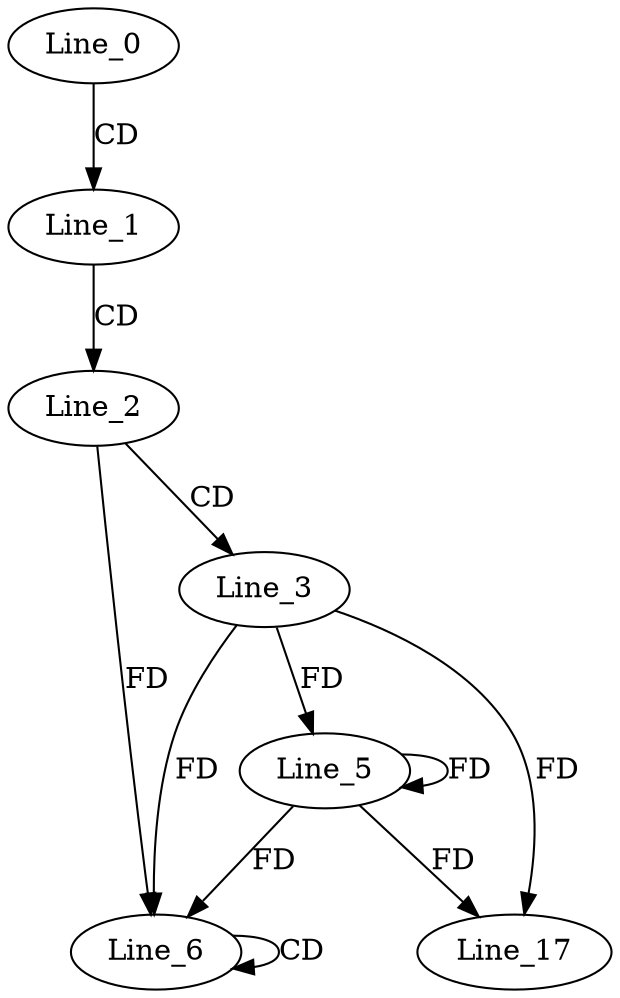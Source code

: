 digraph G {
  Line_0;
  Line_1;
  Line_2;
  Line_3;
  Line_5;
  Line_5;
  Line_6;
  Line_6;
  Line_17;
  Line_0 -> Line_1 [ label="CD" ];
  Line_1 -> Line_2 [ label="CD" ];
  Line_2 -> Line_3 [ label="CD" ];
  Line_3 -> Line_5 [ label="FD" ];
  Line_5 -> Line_5 [ label="FD" ];
  Line_6 -> Line_6 [ label="CD" ];
  Line_3 -> Line_6 [ label="FD" ];
  Line_5 -> Line_6 [ label="FD" ];
  Line_2 -> Line_6 [ label="FD" ];
  Line_3 -> Line_17 [ label="FD" ];
  Line_5 -> Line_17 [ label="FD" ];
}
